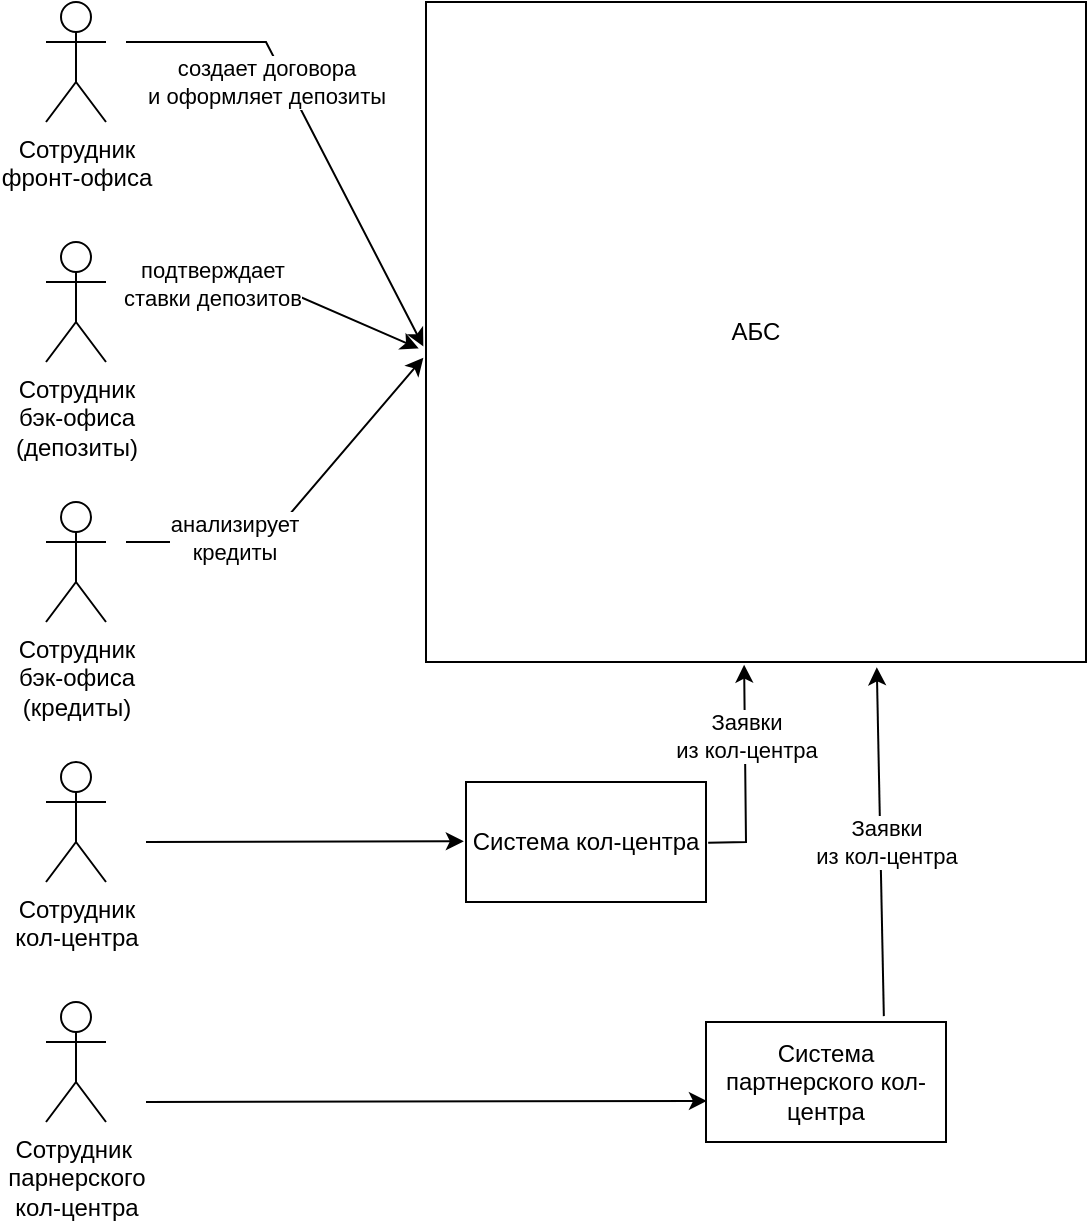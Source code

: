 <mxfile version="26.2.2">
  <diagram name="Page-1" id="fc2ac565-0d4e-3f0d-88b0-a54af1634ed7">
    <mxGraphModel dx="1560" dy="2419.5" grid="1" gridSize="10" guides="1" tooltips="1" connect="0" arrows="1" fold="1" page="1" pageScale="1.5" pageWidth="1169" pageHeight="827" background="none" math="0" shadow="0">
      <root>
        <mxCell id="0" style=";html=1;" />
        <mxCell id="1" style=";html=1;" parent="0" />
        <mxCell id="_oCJm_LsrpbRqxqALiYw-2" value="Сотрудник &lt;br&gt;фронт-офиса" style="shape=umlActor;verticalLabelPosition=bottom;verticalAlign=top;html=1;outlineConnect=0;" vertex="1" parent="1">
          <mxGeometry x="370" y="-830" width="30" height="60" as="geometry" />
        </mxCell>
        <mxCell id="_oCJm_LsrpbRqxqALiYw-5" value="Сотрудник &lt;br&gt;бэк-офиса&lt;br&gt;(депозиты)" style="shape=umlActor;verticalLabelPosition=bottom;verticalAlign=top;html=1;outlineConnect=0;" vertex="1" parent="1">
          <mxGeometry x="370" y="-710" width="30" height="60" as="geometry" />
        </mxCell>
        <mxCell id="_oCJm_LsrpbRqxqALiYw-6" value="Сотрудник &lt;br&gt;бэк-офиса&lt;br&gt;(кредиты)" style="shape=umlActor;verticalLabelPosition=bottom;verticalAlign=top;html=1;outlineConnect=0;" vertex="1" parent="1">
          <mxGeometry x="370" y="-580" width="30" height="60" as="geometry" />
        </mxCell>
        <mxCell id="_oCJm_LsrpbRqxqALiYw-7" value="Сотрудник &lt;br&gt;кол-центра" style="shape=umlActor;verticalLabelPosition=bottom;verticalAlign=top;html=1;outlineConnect=0;" vertex="1" parent="1">
          <mxGeometry x="370" y="-450" width="30" height="60" as="geometry" />
        </mxCell>
        <mxCell id="_oCJm_LsrpbRqxqALiYw-8" value="Сотрудник&amp;nbsp;&lt;br&gt;парнерского&lt;br&gt;кол-центра" style="shape=umlActor;verticalLabelPosition=bottom;verticalAlign=top;html=1;outlineConnect=0;" vertex="1" parent="1">
          <mxGeometry x="370" y="-330" width="30" height="60" as="geometry" />
        </mxCell>
        <mxCell id="_oCJm_LsrpbRqxqALiYw-20" value="АБС" style="whiteSpace=wrap;html=1;aspect=fixed;" vertex="1" parent="1">
          <mxGeometry x="560" y="-830" width="330" height="330" as="geometry" />
        </mxCell>
        <mxCell id="_oCJm_LsrpbRqxqALiYw-21" value="" style="endArrow=classic;html=1;rounded=0;entryX=-0.004;entryY=0.522;entryDx=0;entryDy=0;entryPerimeter=0;" edge="1" parent="1" target="_oCJm_LsrpbRqxqALiYw-20">
          <mxGeometry width="50" height="50" relative="1" as="geometry">
            <mxPoint x="410" y="-810" as="sourcePoint" />
            <mxPoint x="730" y="-640" as="targetPoint" />
            <Array as="points">
              <mxPoint x="480" y="-810" />
            </Array>
          </mxGeometry>
        </mxCell>
        <mxCell id="_oCJm_LsrpbRqxqALiYw-34" value="создает договора&lt;br&gt;и оформляет депозиты" style="edgeLabel;html=1;align=center;verticalAlign=middle;resizable=0;points=[];" vertex="1" connectable="0" parent="_oCJm_LsrpbRqxqALiYw-21">
          <mxGeometry x="-0.785" y="-1" relative="1" as="geometry">
            <mxPoint x="44" y="19" as="offset" />
          </mxGeometry>
        </mxCell>
        <mxCell id="_oCJm_LsrpbRqxqALiYw-22" value="" style="endArrow=classic;html=1;rounded=0;entryX=-0.011;entryY=0.525;entryDx=0;entryDy=0;entryPerimeter=0;" edge="1" parent="1" target="_oCJm_LsrpbRqxqALiYw-20">
          <mxGeometry width="50" height="50" relative="1" as="geometry">
            <mxPoint x="410" y="-690" as="sourcePoint" />
            <mxPoint x="560" y="-660" as="targetPoint" />
            <Array as="points">
              <mxPoint x="480" y="-690" />
            </Array>
          </mxGeometry>
        </mxCell>
        <mxCell id="_oCJm_LsrpbRqxqALiYw-36" value="подтверждает &lt;br&gt;ставки депозитов" style="edgeLabel;html=1;align=center;verticalAlign=middle;resizable=0;points=[];" vertex="1" connectable="0" parent="_oCJm_LsrpbRqxqALiYw-22">
          <mxGeometry x="-0.682" y="2" relative="1" as="geometry">
            <mxPoint x="18" y="3" as="offset" />
          </mxGeometry>
        </mxCell>
        <mxCell id="_oCJm_LsrpbRqxqALiYw-23" value="" style="endArrow=classic;html=1;rounded=0;entryX=-0.004;entryY=0.539;entryDx=0;entryDy=0;entryPerimeter=0;" edge="1" parent="1" target="_oCJm_LsrpbRqxqALiYw-20">
          <mxGeometry width="50" height="50" relative="1" as="geometry">
            <mxPoint x="410" y="-560" as="sourcePoint" />
            <mxPoint x="566" y="-641" as="targetPoint" />
            <Array as="points">
              <mxPoint x="480" y="-560" />
            </Array>
          </mxGeometry>
        </mxCell>
        <mxCell id="_oCJm_LsrpbRqxqALiYw-25" value="Система кол-центра" style="rounded=0;whiteSpace=wrap;html=1;" vertex="1" parent="1">
          <mxGeometry x="580" y="-440" width="120" height="60" as="geometry" />
        </mxCell>
        <mxCell id="_oCJm_LsrpbRqxqALiYw-26" value="Система партнерского кол-центра" style="rounded=0;whiteSpace=wrap;html=1;" vertex="1" parent="1">
          <mxGeometry x="700" y="-320" width="120" height="60" as="geometry" />
        </mxCell>
        <mxCell id="_oCJm_LsrpbRqxqALiYw-27" value="" style="endArrow=classic;html=1;rounded=0;entryX=-0.009;entryY=0.494;entryDx=0;entryDy=0;entryPerimeter=0;" edge="1" parent="1" target="_oCJm_LsrpbRqxqALiYw-25">
          <mxGeometry width="50" height="50" relative="1" as="geometry">
            <mxPoint x="420" y="-410" as="sourcePoint" />
            <mxPoint x="720" y="-520" as="targetPoint" />
          </mxGeometry>
        </mxCell>
        <mxCell id="_oCJm_LsrpbRqxqALiYw-29" value="" style="endArrow=classic;html=1;rounded=0;exitX=1.009;exitY=0.507;exitDx=0;exitDy=0;exitPerimeter=0;entryX=0.482;entryY=1.004;entryDx=0;entryDy=0;entryPerimeter=0;" edge="1" parent="1" source="_oCJm_LsrpbRqxqALiYw-25" target="_oCJm_LsrpbRqxqALiYw-20">
          <mxGeometry width="50" height="50" relative="1" as="geometry">
            <mxPoint x="650" y="-480" as="sourcePoint" />
            <mxPoint x="700" y="-530" as="targetPoint" />
            <Array as="points">
              <mxPoint x="720" y="-410" />
            </Array>
          </mxGeometry>
        </mxCell>
        <mxCell id="_oCJm_LsrpbRqxqALiYw-32" value="Заявки &lt;br&gt;из кол-центра" style="edgeLabel;html=1;align=center;verticalAlign=middle;resizable=0;points=[];" vertex="1" connectable="0" parent="_oCJm_LsrpbRqxqALiYw-29">
          <mxGeometry x="0.338" relative="1" as="geometry">
            <mxPoint as="offset" />
          </mxGeometry>
        </mxCell>
        <mxCell id="_oCJm_LsrpbRqxqALiYw-30" value="" style="endArrow=classic;html=1;rounded=0;entryX=0.004;entryY=0.658;entryDx=0;entryDy=0;entryPerimeter=0;" edge="1" parent="1" target="_oCJm_LsrpbRqxqALiYw-26">
          <mxGeometry width="50" height="50" relative="1" as="geometry">
            <mxPoint x="420" y="-280" as="sourcePoint" />
            <mxPoint x="700" y="-490" as="targetPoint" />
          </mxGeometry>
        </mxCell>
        <mxCell id="_oCJm_LsrpbRqxqALiYw-31" value="" style="endArrow=classic;html=1;rounded=0;exitX=0.741;exitY=-0.049;exitDx=0;exitDy=0;exitPerimeter=0;entryX=0.683;entryY=1.008;entryDx=0;entryDy=0;entryPerimeter=0;" edge="1" parent="1" source="_oCJm_LsrpbRqxqALiYw-26" target="_oCJm_LsrpbRqxqALiYw-20">
          <mxGeometry width="50" height="50" relative="1" as="geometry">
            <mxPoint x="650" y="-440" as="sourcePoint" />
            <mxPoint x="700" y="-490" as="targetPoint" />
          </mxGeometry>
        </mxCell>
        <mxCell id="_oCJm_LsrpbRqxqALiYw-33" value="Заявки &lt;br&gt;из кол-центра" style="edgeLabel;html=1;align=center;verticalAlign=middle;resizable=0;points=[];" vertex="1" connectable="0" parent="1">
          <mxGeometry x="789.995" y="-410.005" as="geometry" />
        </mxCell>
        <mxCell id="_oCJm_LsrpbRqxqALiYw-37" value="анализирует &lt;br&gt;кредиты" style="edgeLabel;html=1;align=center;verticalAlign=middle;resizable=0;points=[];" vertex="1" connectable="0" parent="1">
          <mxGeometry x="470.004" y="-560" as="geometry">
            <mxPoint x="-6" y="-2" as="offset" />
          </mxGeometry>
        </mxCell>
      </root>
    </mxGraphModel>
  </diagram>
</mxfile>
